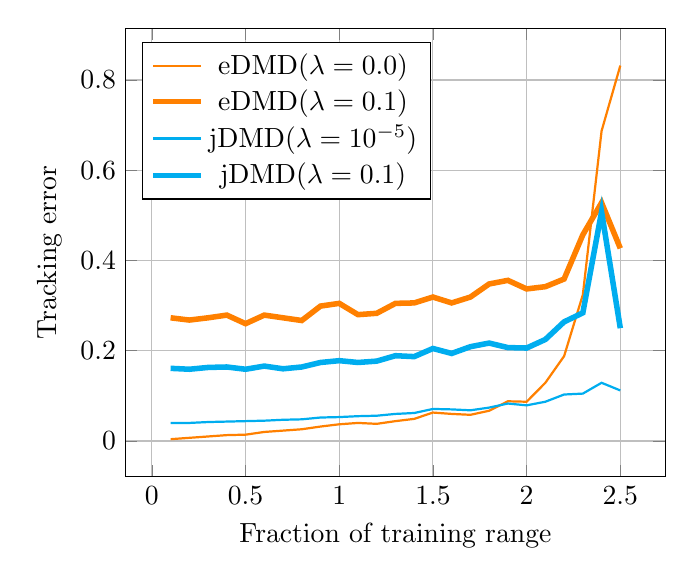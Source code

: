 % Recommended preamble:
\begin{tikzpicture}
\begin{axis}[xmajorgrids, ymajorgrids, xlabel={Fraction of training range}, ylabel={Tracking error}, legend pos={north west}]
    \addplot+[no marks, very thick, color={orange}, thick]
        coordinates {
            (0.1,0.004)
            (0.2,0.007)
            (0.3,0.01)
            (0.4,0.013)
            (0.5,0.014)
            (0.6,0.02)
            (0.7,0.023)
            (0.8,0.026)
            (0.9,0.032)
            (1.0,0.037)
            (1.1,0.04)
            (1.2,0.038)
            (1.3,0.044)
            (1.4,0.049)
            (1.5,0.063)
            (1.6,0.06)
            (1.7,0.058)
            (1.8,0.067)
            (1.9,0.088)
            (2.0,0.087)
            (2.1,0.129)
            (2.2,0.188)
            (2.3,0.324)
            (2.4,0.687)
            (2.5,0.832)
        }
        ;
    \addplot+[no marks, color={orange}, line width={2.0}]
        coordinates {
            (0.1,0.273)
            (0.2,0.268)
            (0.3,0.273)
            (0.4,0.279)
            (0.5,0.26)
            (0.6,0.279)
            (0.7,0.273)
            (0.8,0.267)
            (0.9,0.299)
            (1.0,0.305)
            (1.1,0.28)
            (1.2,0.283)
            (1.3,0.305)
            (1.4,0.306)
            (1.5,0.319)
            (1.6,0.306)
            (1.7,0.319)
            (1.8,0.348)
            (1.9,0.356)
            (2.0,0.337)
            (2.1,0.342)
            (2.2,0.359)
            (2.3,0.457)
            (2.4,0.528)
            (2.5,0.427)
        }
        ;
    \addplot+[no marks, color={cyan}, thick]
        coordinates {
            (0.1,0.04)
            (0.2,0.04)
            (0.3,0.042)
            (0.4,0.043)
            (0.5,0.044)
            (0.6,0.045)
            (0.7,0.047)
            (0.8,0.048)
            (0.9,0.052)
            (1.0,0.053)
            (1.1,0.055)
            (1.2,0.056)
            (1.3,0.06)
            (1.4,0.062)
            (1.5,0.071)
            (1.6,0.07)
            (1.7,0.068)
            (1.8,0.074)
            (1.9,0.083)
            (2.0,0.079)
            (2.1,0.087)
            (2.2,0.103)
            (2.3,0.105)
            (2.4,0.129)
            (2.5,0.112)
        }
        ;
    \addplot+[no marks, very thick, color={cyan}, line width={2.0}]
        coordinates {
            (0.1,0.161)
            (0.2,0.159)
            (0.3,0.163)
            (0.4,0.164)
            (0.5,0.159)
            (0.6,0.166)
            (0.7,0.16)
            (0.8,0.164)
            (0.9,0.174)
            (1.0,0.178)
            (1.1,0.174)
            (1.2,0.177)
            (1.3,0.189)
            (1.4,0.187)
            (1.5,0.205)
            (1.6,0.194)
            (1.7,0.209)
            (1.8,0.217)
            (1.9,0.207)
            (2.0,0.206)
            (2.1,0.225)
            (2.2,0.264)
            (2.3,0.284)
            (2.4,0.508)
            (2.5,0.25)
        }
        ;
    \legend{{eDMD$(\lambda = 0.0)$},{eDMD$(\lambda = 0.1)$},{jDMD$(\lambda = 10^{-5})$},{jDMD$(\lambda = 0.1)$}}
\end{axis}
\end{tikzpicture}
